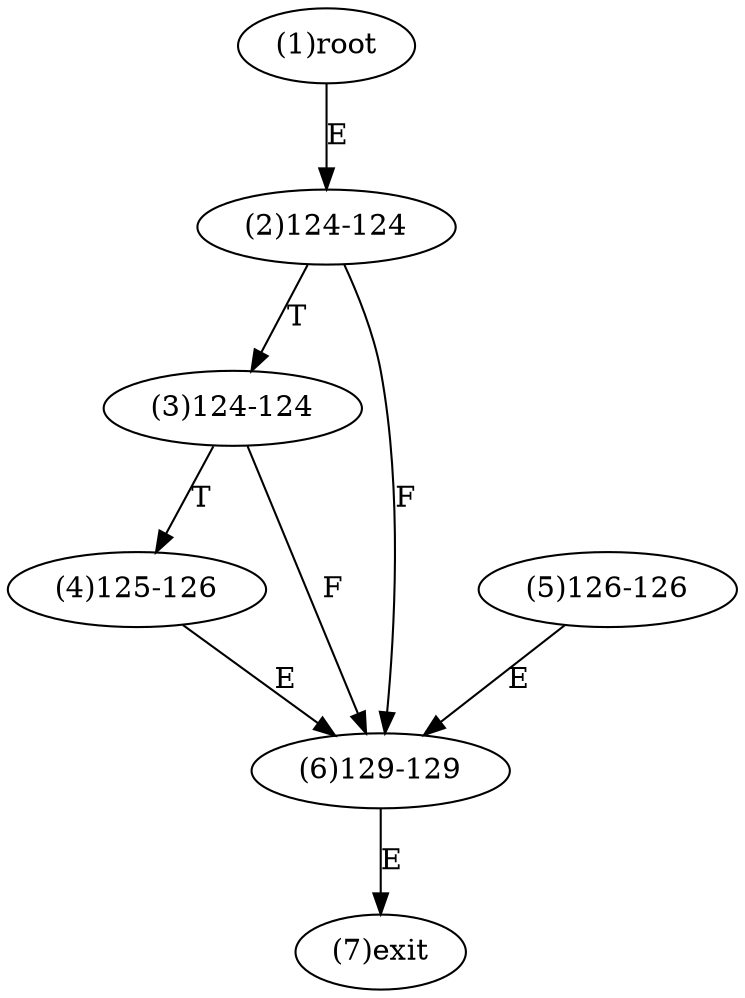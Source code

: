 digraph "" { 
1[ label="(1)root"];
2[ label="(2)124-124"];
3[ label="(3)124-124"];
4[ label="(4)125-126"];
5[ label="(5)126-126"];
6[ label="(6)129-129"];
7[ label="(7)exit"];
1->2[ label="E"];
2->6[ label="F"];
2->3[ label="T"];
3->6[ label="F"];
3->4[ label="T"];
4->6[ label="E"];
5->6[ label="E"];
6->7[ label="E"];
}